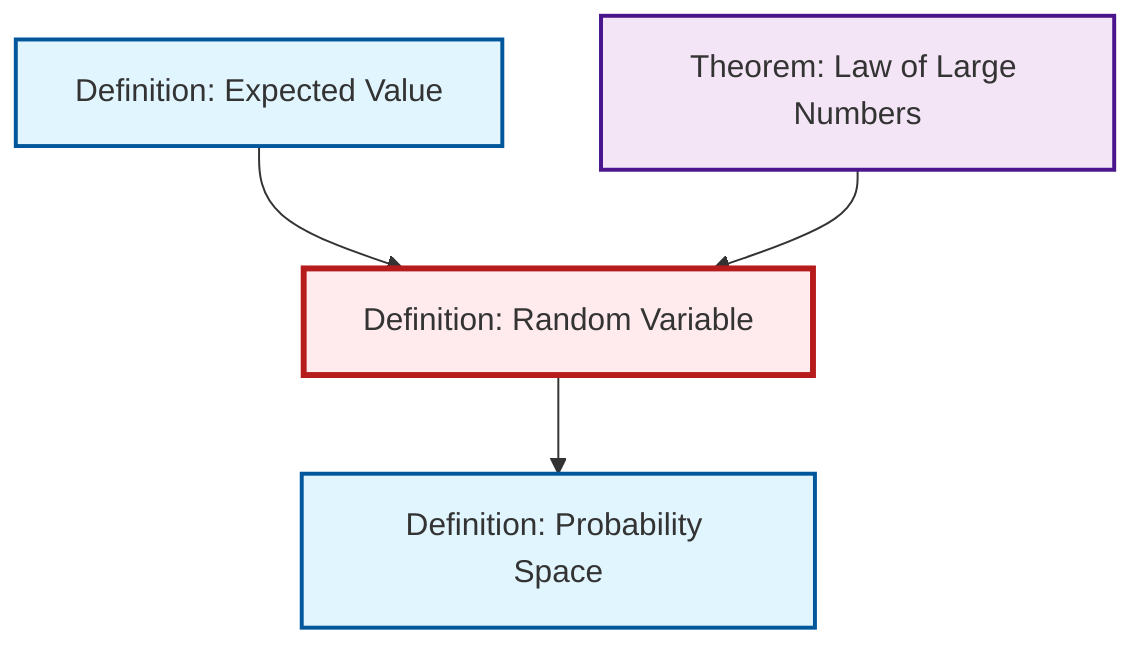 graph TD
    classDef definition fill:#e1f5fe,stroke:#01579b,stroke-width:2px
    classDef theorem fill:#f3e5f5,stroke:#4a148c,stroke-width:2px
    classDef axiom fill:#fff3e0,stroke:#e65100,stroke-width:2px
    classDef example fill:#e8f5e9,stroke:#1b5e20,stroke-width:2px
    classDef current fill:#ffebee,stroke:#b71c1c,stroke-width:3px
    def-probability-space["Definition: Probability Space"]:::definition
    def-random-variable["Definition: Random Variable"]:::definition
    thm-law-of-large-numbers["Theorem: Law of Large Numbers"]:::theorem
    def-expectation["Definition: Expected Value"]:::definition
    def-expectation --> def-random-variable
    def-random-variable --> def-probability-space
    thm-law-of-large-numbers --> def-random-variable
    class def-random-variable current
